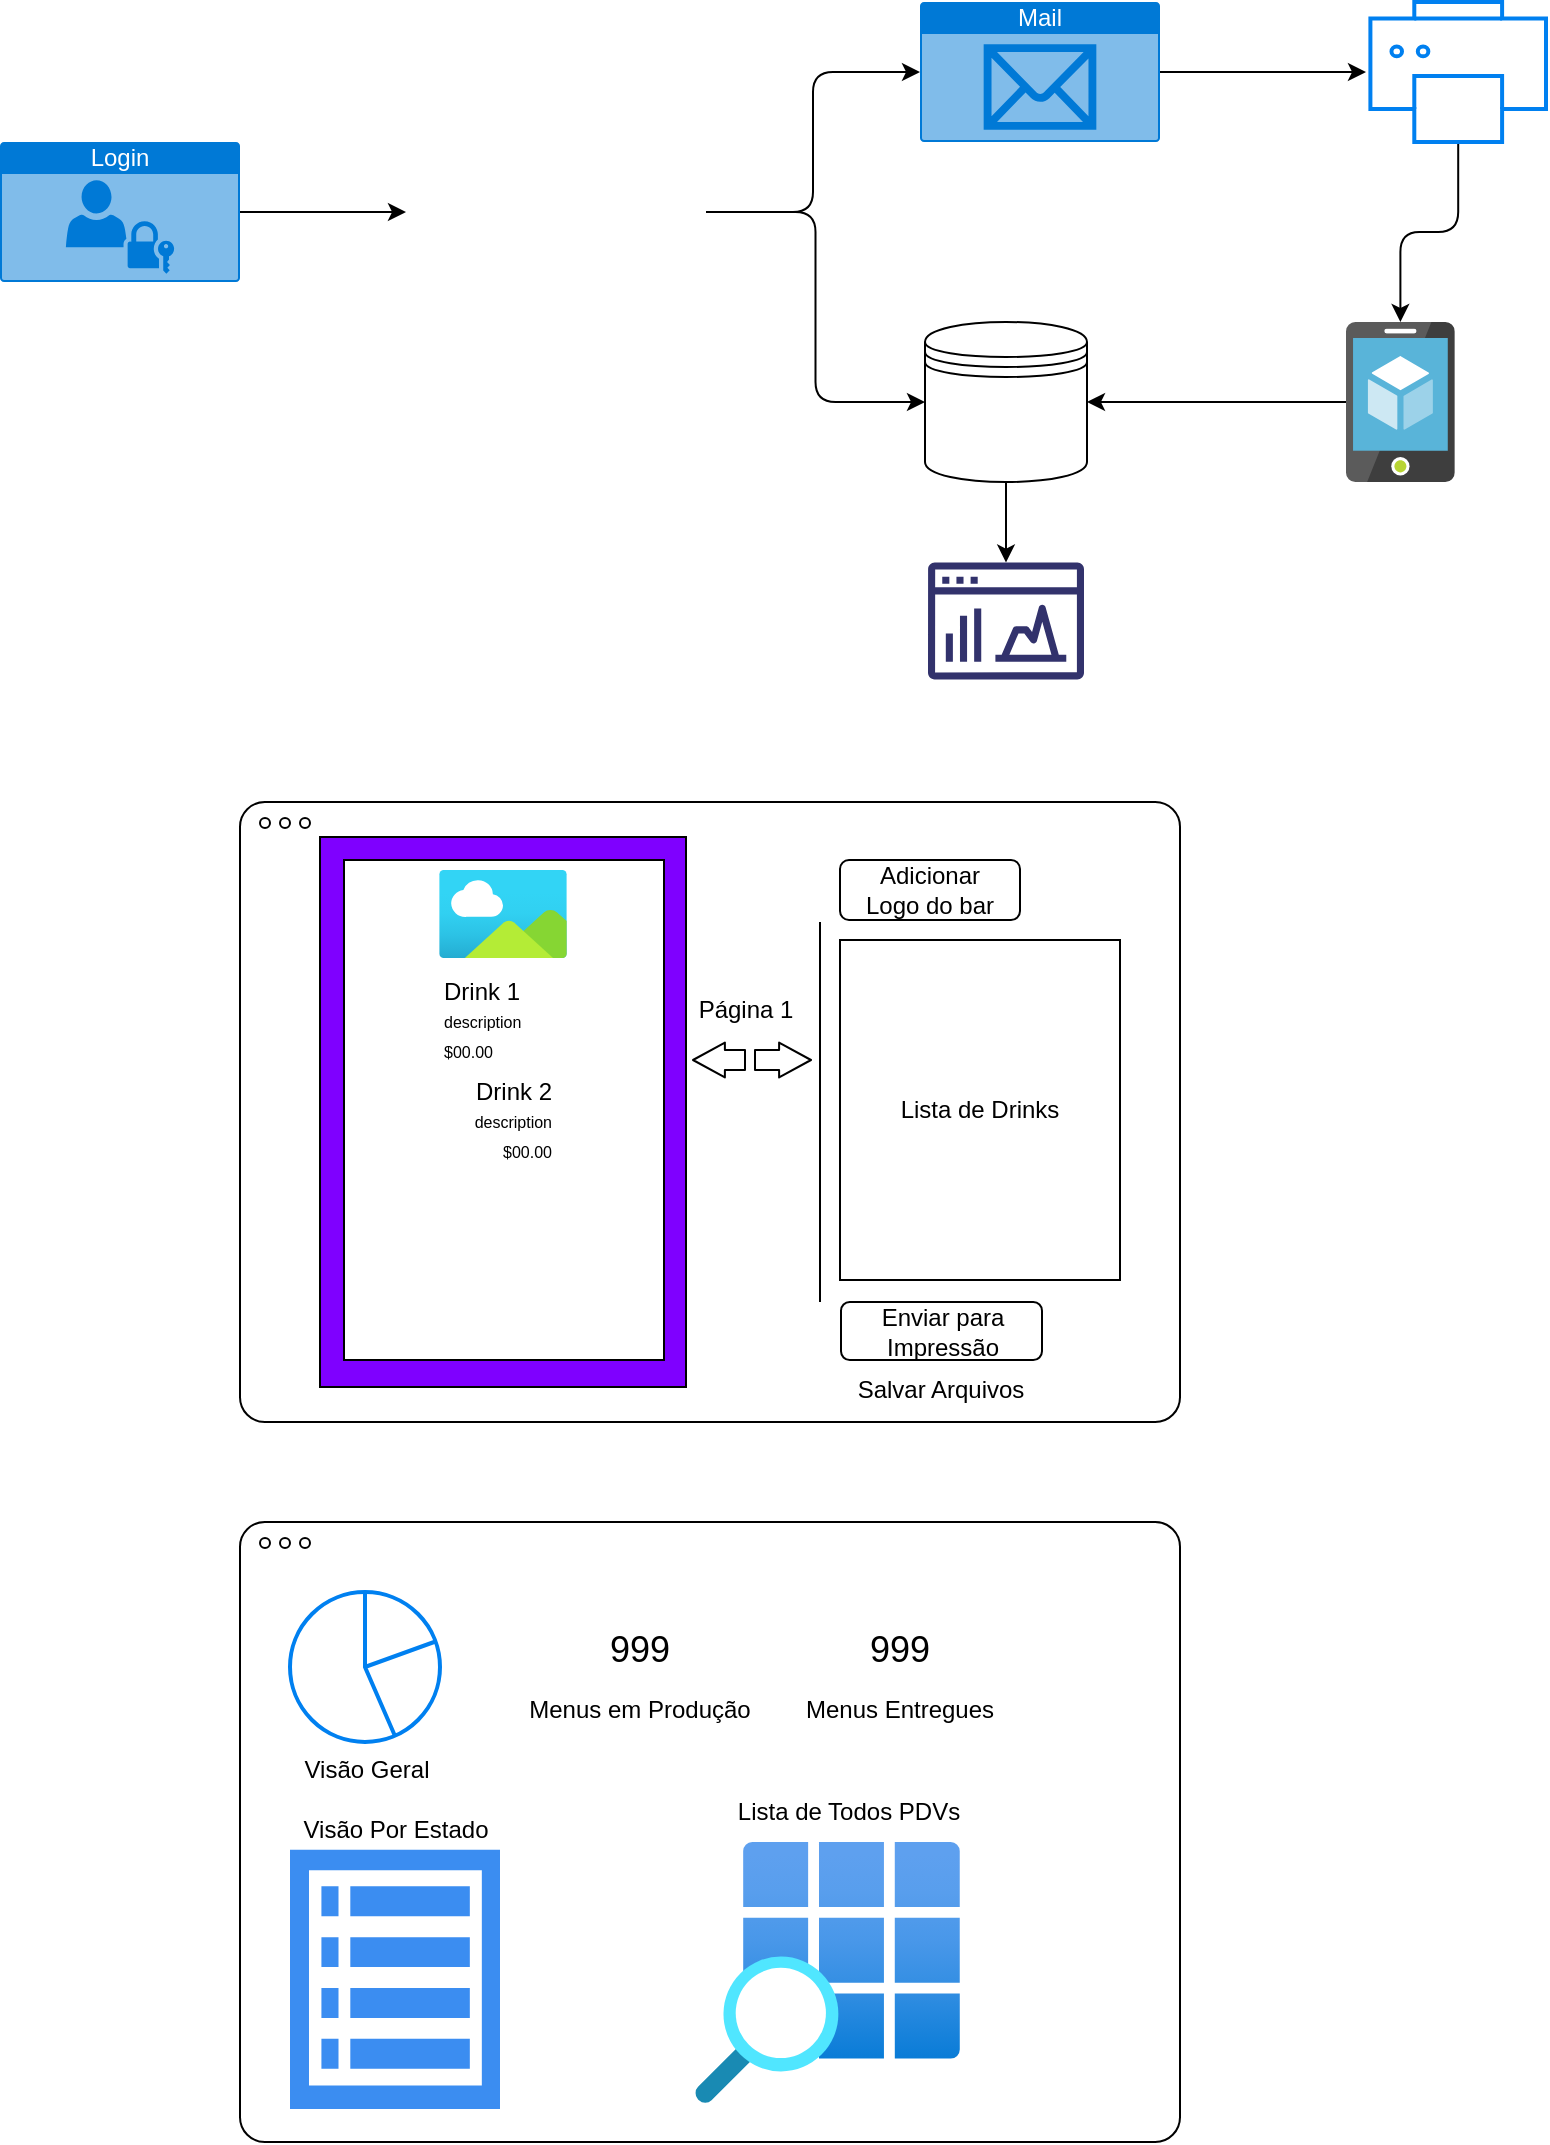 <mxfile version="24.4.6" type="github">
  <diagram name="Página-1" id="6R9JJOtjKGj8fc6TWFMS">
    <mxGraphModel dx="1713" dy="1253" grid="1" gridSize="10" guides="1" tooltips="1" connect="1" arrows="1" fold="1" page="1" pageScale="1" pageWidth="827" pageHeight="1169" math="0" shadow="0">
      <root>
        <mxCell id="0" />
        <mxCell id="1" parent="0" />
        <mxCell id="Hss3YwoFiNWpld6X_Bx8-16" style="edgeStyle=orthogonalEdgeStyle;orthogonalLoop=1;jettySize=auto;html=1;entryX=0;entryY=0.5;entryDx=0;entryDy=0;" edge="1" parent="1" source="Hss3YwoFiNWpld6X_Bx8-3" target="Hss3YwoFiNWpld6X_Bx8-8">
          <mxGeometry relative="1" as="geometry" />
        </mxCell>
        <mxCell id="Hss3YwoFiNWpld6X_Bx8-3" value="" style="shape=image;html=1;verticalAlign=top;verticalLabelPosition=bottom;labelBackgroundColor=#ffffff;imageAspect=0;aspect=fixed;image=https://cdn3.iconfinder.com/data/icons/forall/1062/window-128.png" vertex="1" parent="1">
          <mxGeometry x="223" y="100" width="150" height="150" as="geometry" />
        </mxCell>
        <mxCell id="Hss3YwoFiNWpld6X_Bx8-6" style="edgeStyle=orthogonalEdgeStyle;orthogonalLoop=1;jettySize=auto;html=1;exitX=1;exitY=0.5;exitDx=0;exitDy=0;exitPerimeter=0;entryX=0;entryY=0.5;entryDx=0;entryDy=0;" edge="1" parent="1" source="Hss3YwoFiNWpld6X_Bx8-5" target="Hss3YwoFiNWpld6X_Bx8-3">
          <mxGeometry relative="1" as="geometry" />
        </mxCell>
        <mxCell id="Hss3YwoFiNWpld6X_Bx8-5" value="Login" style="html=1;whiteSpace=wrap;strokeColor=none;fillColor=#0079D6;labelPosition=center;verticalLabelPosition=middle;verticalAlign=top;align=center;fontSize=12;outlineConnect=0;spacingTop=-6;fontColor=#FFFFFF;sketch=0;shape=mxgraph.sitemap.login;" vertex="1" parent="1">
          <mxGeometry x="20" y="140" width="120" height="70" as="geometry" />
        </mxCell>
        <mxCell id="Hss3YwoFiNWpld6X_Bx8-18" style="edgeStyle=orthogonalEdgeStyle;orthogonalLoop=1;jettySize=auto;html=1;" edge="1" parent="1" source="Hss3YwoFiNWpld6X_Bx8-7">
          <mxGeometry relative="1" as="geometry">
            <mxPoint x="703" y="105" as="targetPoint" />
          </mxGeometry>
        </mxCell>
        <mxCell id="Hss3YwoFiNWpld6X_Bx8-7" value="Mail" style="html=1;whiteSpace=wrap;strokeColor=none;fillColor=#0079D6;labelPosition=center;verticalLabelPosition=middle;verticalAlign=top;align=center;fontSize=12;outlineConnect=0;spacingTop=-6;fontColor=#FFFFFF;sketch=0;shape=mxgraph.sitemap.mail;" vertex="1" parent="1">
          <mxGeometry x="480" y="70" width="120" height="70" as="geometry" />
        </mxCell>
        <mxCell id="Hss3YwoFiNWpld6X_Bx8-14" style="edgeStyle=orthogonalEdgeStyle;orthogonalLoop=1;jettySize=auto;html=1;exitX=0.5;exitY=1;exitDx=0;exitDy=0;" edge="1" parent="1" source="Hss3YwoFiNWpld6X_Bx8-8" target="Hss3YwoFiNWpld6X_Bx8-11">
          <mxGeometry relative="1" as="geometry" />
        </mxCell>
        <mxCell id="Hss3YwoFiNWpld6X_Bx8-8" value="" style="shape=datastore;whiteSpace=wrap;html=1;" vertex="1" parent="1">
          <mxGeometry x="482.5" y="230" width="81" height="80" as="geometry" />
        </mxCell>
        <mxCell id="Hss3YwoFiNWpld6X_Bx8-11" value="" style="sketch=0;outlineConnect=0;fontColor=#232F3E;gradientColor=none;fillColor=#32326C;strokeColor=none;dashed=0;verticalLabelPosition=bottom;verticalAlign=top;align=center;html=1;fontSize=12;fontStyle=0;aspect=fixed;pointerEvents=1;shape=mxgraph.aws4.opensearch_dashboards;" vertex="1" parent="1">
          <mxGeometry x="484" y="350" width="78" height="59" as="geometry" />
        </mxCell>
        <mxCell id="Hss3YwoFiNWpld6X_Bx8-13" style="edgeStyle=orthogonalEdgeStyle;orthogonalLoop=1;jettySize=auto;html=1;entryX=1;entryY=0.5;entryDx=0;entryDy=0;" edge="1" parent="1" source="Hss3YwoFiNWpld6X_Bx8-12" target="Hss3YwoFiNWpld6X_Bx8-8">
          <mxGeometry relative="1" as="geometry" />
        </mxCell>
        <mxCell id="Hss3YwoFiNWpld6X_Bx8-12" value="" style="image;sketch=0;aspect=fixed;html=1;points=[];align=center;fontSize=12;image=img/lib/mscae/App_Service_Mobile_App.svg;" vertex="1" parent="1">
          <mxGeometry x="693" y="230" width="54.4" height="80" as="geometry" />
        </mxCell>
        <mxCell id="Hss3YwoFiNWpld6X_Bx8-15" style="edgeStyle=orthogonalEdgeStyle;orthogonalLoop=1;jettySize=auto;html=1;entryX=0;entryY=0.5;entryDx=0;entryDy=0;entryPerimeter=0;" edge="1" parent="1" source="Hss3YwoFiNWpld6X_Bx8-3" target="Hss3YwoFiNWpld6X_Bx8-7">
          <mxGeometry relative="1" as="geometry" />
        </mxCell>
        <mxCell id="Hss3YwoFiNWpld6X_Bx8-19" style="edgeStyle=orthogonalEdgeStyle;orthogonalLoop=1;jettySize=auto;html=1;" edge="1" parent="1" source="Hss3YwoFiNWpld6X_Bx8-17" target="Hss3YwoFiNWpld6X_Bx8-12">
          <mxGeometry relative="1" as="geometry" />
        </mxCell>
        <mxCell id="Hss3YwoFiNWpld6X_Bx8-17" value="" style="html=1;verticalLabelPosition=bottom;align=center;labelBackgroundColor=#ffffff;verticalAlign=top;strokeWidth=2;strokeColor=#0080F0;shadow=0;dashed=0;shape=mxgraph.ios7.icons.printer;" vertex="1" parent="1">
          <mxGeometry x="705.2" y="70" width="87.8" height="70" as="geometry" />
        </mxCell>
        <mxCell id="Hss3YwoFiNWpld6X_Bx8-22" value="" style="rounded=1;whiteSpace=wrap;html=1;arcSize=4;" vertex="1" parent="1">
          <mxGeometry x="140" y="470" width="470" height="310" as="geometry" />
        </mxCell>
        <mxCell id="Hss3YwoFiNWpld6X_Bx8-23" value="" style="ellipse;whiteSpace=wrap;html=1;aspect=fixed;" vertex="1" parent="1">
          <mxGeometry x="150" y="478" width="5" height="5" as="geometry" />
        </mxCell>
        <mxCell id="Hss3YwoFiNWpld6X_Bx8-25" value="" style="ellipse;whiteSpace=wrap;html=1;aspect=fixed;" vertex="1" parent="1">
          <mxGeometry x="160" y="478" width="5" height="5" as="geometry" />
        </mxCell>
        <mxCell id="Hss3YwoFiNWpld6X_Bx8-26" value="" style="ellipse;whiteSpace=wrap;html=1;aspect=fixed;" vertex="1" parent="1">
          <mxGeometry x="170" y="478" width="5" height="5" as="geometry" />
        </mxCell>
        <mxCell id="Hss3YwoFiNWpld6X_Bx8-29" value="" style="rounded=0;whiteSpace=wrap;html=1;fillColor=#7F00FF;" vertex="1" parent="1">
          <mxGeometry x="180" y="487.5" width="183" height="275" as="geometry" />
        </mxCell>
        <mxCell id="Hss3YwoFiNWpld6X_Bx8-30" value="" style="endArrow=none;html=1;" edge="1" parent="1">
          <mxGeometry width="50" height="50" relative="1" as="geometry">
            <mxPoint x="430" y="720" as="sourcePoint" />
            <mxPoint x="430" y="530" as="targetPoint" />
          </mxGeometry>
        </mxCell>
        <mxCell id="Hss3YwoFiNWpld6X_Bx8-31" value="Página 1" style="text;html=1;align=center;verticalAlign=middle;whiteSpace=wrap;rounded=0;" vertex="1" parent="1">
          <mxGeometry x="363" y="559" width="60" height="30" as="geometry" />
        </mxCell>
        <mxCell id="Hss3YwoFiNWpld6X_Bx8-32" value="" style="shape=flexArrow;endArrow=classic;html=1;endWidth=6.452;endSize=4.981;" edge="1" parent="1">
          <mxGeometry width="50" height="50" relative="1" as="geometry">
            <mxPoint x="397" y="599" as="sourcePoint" />
            <mxPoint x="426" y="599" as="targetPoint" />
          </mxGeometry>
        </mxCell>
        <mxCell id="Hss3YwoFiNWpld6X_Bx8-33" value="" style="shape=flexArrow;endArrow=classic;html=1;endWidth=6.452;endSize=4.981;" edge="1" parent="1">
          <mxGeometry width="50" height="50" relative="1" as="geometry">
            <mxPoint x="393" y="599" as="sourcePoint" />
            <mxPoint x="366" y="599" as="targetPoint" />
          </mxGeometry>
        </mxCell>
        <mxCell id="Hss3YwoFiNWpld6X_Bx8-35" value="" style="rounded=0;whiteSpace=wrap;html=1;" vertex="1" parent="1">
          <mxGeometry x="192" y="499" width="160" height="250" as="geometry" />
        </mxCell>
        <mxCell id="Hss3YwoFiNWpld6X_Bx8-37" value="" style="image;aspect=fixed;html=1;points=[];align=center;fontSize=12;image=img/lib/azure2/general/Image.svg;" vertex="1" parent="1">
          <mxGeometry x="239.5" y="504" width="64" height="44" as="geometry" />
        </mxCell>
        <mxCell id="Hss3YwoFiNWpld6X_Bx8-39" value="" style="shape=image;html=1;verticalAlign=top;verticalLabelPosition=bottom;labelBackgroundColor=#ffffff;imageAspect=0;aspect=fixed;image=https://cdn3.iconfinder.com/data/icons/summertime-6/512/juice-128.png" vertex="1" parent="1">
          <mxGeometry x="197" y="548" width="60" height="60" as="geometry" />
        </mxCell>
        <mxCell id="Hss3YwoFiNWpld6X_Bx8-40" value="&lt;font style=&quot;font-size: 12px;&quot;&gt;Drink 1&lt;/font&gt;&lt;div&gt;&lt;font style=&quot;font-size: 8px;&quot;&gt;description&lt;/font&gt;&lt;/div&gt;&lt;div&gt;&lt;font style=&quot;font-size: 8px;&quot;&gt;$00.00&lt;/font&gt;&lt;/div&gt;" style="text;html=1;align=left;verticalAlign=middle;whiteSpace=wrap;rounded=0;" vertex="1" parent="1">
          <mxGeometry x="239.5" y="559" width="100.5" height="40" as="geometry" />
        </mxCell>
        <mxCell id="Hss3YwoFiNWpld6X_Bx8-41" value="" style="shape=image;html=1;verticalAlign=top;verticalLabelPosition=bottom;labelBackgroundColor=#ffffff;imageAspect=0;aspect=fixed;image=https://cdn3.iconfinder.com/data/icons/summertime-6/512/juice-128.png" vertex="1" parent="1">
          <mxGeometry x="290" y="599" width="60" height="60" as="geometry" />
        </mxCell>
        <mxCell id="Hss3YwoFiNWpld6X_Bx8-42" value="&lt;font style=&quot;font-size: 12px;&quot;&gt;Drink 2&lt;/font&gt;&lt;div&gt;&lt;font style=&quot;font-size: 8px;&quot;&gt;description&lt;/font&gt;&lt;/div&gt;&lt;div&gt;&lt;font style=&quot;font-size: 8px;&quot;&gt;$00.00&lt;/font&gt;&lt;/div&gt;" style="text;html=1;align=right;verticalAlign=middle;whiteSpace=wrap;rounded=0;" vertex="1" parent="1">
          <mxGeometry x="197" y="609" width="100.5" height="40" as="geometry" />
        </mxCell>
        <mxCell id="Hss3YwoFiNWpld6X_Bx8-44" value="" style="rounded=1;whiteSpace=wrap;html=1;" vertex="1" parent="1">
          <mxGeometry x="440" y="499" width="90" height="30" as="geometry" />
        </mxCell>
        <mxCell id="Hss3YwoFiNWpld6X_Bx8-43" value="Adicionar Logo do bar" style="text;html=1;align=center;verticalAlign=middle;whiteSpace=wrap;rounded=0;" vertex="1" parent="1">
          <mxGeometry x="445" y="499" width="80" height="30" as="geometry" />
        </mxCell>
        <mxCell id="Hss3YwoFiNWpld6X_Bx8-48" value="Lista de Drinks" style="rounded=0;whiteSpace=wrap;html=1;" vertex="1" parent="1">
          <mxGeometry x="440" y="539" width="140" height="170" as="geometry" />
        </mxCell>
        <mxCell id="Hss3YwoFiNWpld6X_Bx8-50" value="Enviar para Impressão" style="rounded=1;whiteSpace=wrap;html=1;" vertex="1" parent="1">
          <mxGeometry x="440.5" y="720" width="100.5" height="29" as="geometry" />
        </mxCell>
        <mxCell id="Hss3YwoFiNWpld6X_Bx8-51" value="Salvar Arquivos" style="text;html=1;align=center;verticalAlign=middle;whiteSpace=wrap;rounded=0;" vertex="1" parent="1">
          <mxGeometry x="439.25" y="749" width="103" height="30" as="geometry" />
        </mxCell>
        <mxCell id="Hss3YwoFiNWpld6X_Bx8-52" value="" style="rounded=1;whiteSpace=wrap;html=1;arcSize=4;" vertex="1" parent="1">
          <mxGeometry x="140" y="830" width="470" height="310" as="geometry" />
        </mxCell>
        <mxCell id="Hss3YwoFiNWpld6X_Bx8-53" value="" style="ellipse;whiteSpace=wrap;html=1;aspect=fixed;" vertex="1" parent="1">
          <mxGeometry x="150" y="838" width="5" height="5" as="geometry" />
        </mxCell>
        <mxCell id="Hss3YwoFiNWpld6X_Bx8-54" value="" style="ellipse;whiteSpace=wrap;html=1;aspect=fixed;" vertex="1" parent="1">
          <mxGeometry x="160" y="838" width="5" height="5" as="geometry" />
        </mxCell>
        <mxCell id="Hss3YwoFiNWpld6X_Bx8-55" value="" style="ellipse;whiteSpace=wrap;html=1;aspect=fixed;" vertex="1" parent="1">
          <mxGeometry x="170" y="838" width="5" height="5" as="geometry" />
        </mxCell>
        <mxCell id="Hss3YwoFiNWpld6X_Bx8-73" value="Visão Geral" style="html=1;verticalLabelPosition=bottom;align=center;labelBackgroundColor=#ffffff;verticalAlign=top;strokeWidth=2;strokeColor=#0080F0;shadow=0;dashed=0;shape=mxgraph.ios7.icons.pie_chart;" vertex="1" parent="1">
          <mxGeometry x="165" y="865" width="75" height="75" as="geometry" />
        </mxCell>
        <mxCell id="Hss3YwoFiNWpld6X_Bx8-74" value="&lt;font style=&quot;font-size: 18px;&quot;&gt;999&lt;/font&gt;" style="text;html=1;align=center;verticalAlign=middle;whiteSpace=wrap;rounded=0;" vertex="1" parent="1">
          <mxGeometry x="310" y="879" width="60" height="30" as="geometry" />
        </mxCell>
        <mxCell id="Hss3YwoFiNWpld6X_Bx8-75" value="Menus em Produção" style="text;html=1;align=center;verticalAlign=middle;whiteSpace=wrap;rounded=0;" vertex="1" parent="1">
          <mxGeometry x="275" y="909" width="130" height="30" as="geometry" />
        </mxCell>
        <mxCell id="Hss3YwoFiNWpld6X_Bx8-76" value="&lt;font style=&quot;font-size: 18px;&quot;&gt;999&lt;/font&gt;" style="text;html=1;align=center;verticalAlign=middle;whiteSpace=wrap;rounded=0;" vertex="1" parent="1">
          <mxGeometry x="440" y="879" width="60" height="30" as="geometry" />
        </mxCell>
        <mxCell id="Hss3YwoFiNWpld6X_Bx8-77" value="Menus Entregues" style="text;html=1;align=center;verticalAlign=middle;whiteSpace=wrap;rounded=0;" vertex="1" parent="1">
          <mxGeometry x="405" y="909" width="130" height="30" as="geometry" />
        </mxCell>
        <mxCell id="Hss3YwoFiNWpld6X_Bx8-78" value="" style="sketch=0;html=1;aspect=fixed;strokeColor=none;shadow=0;fillColor=#3B8DF1;verticalAlign=top;labelPosition=center;verticalLabelPosition=bottom;shape=mxgraph.gcp2.view_list" vertex="1" parent="1">
          <mxGeometry x="165" y="993.87" width="105" height="129.63" as="geometry" />
        </mxCell>
        <mxCell id="Hss3YwoFiNWpld6X_Bx8-79" value="Visão Por Estado" style="text;html=1;align=center;verticalAlign=middle;whiteSpace=wrap;rounded=0;" vertex="1" parent="1">
          <mxGeometry x="147.5" y="969" width="140" height="30" as="geometry" />
        </mxCell>
        <mxCell id="Hss3YwoFiNWpld6X_Bx8-80" value="" style="image;aspect=fixed;html=1;points=[];align=center;fontSize=12;image=img/lib/azure2/general/Resource_Group_List.svg;" vertex="1" parent="1">
          <mxGeometry x="367.61" y="990" width="132.39" height="130.44" as="geometry" />
        </mxCell>
        <mxCell id="Hss3YwoFiNWpld6X_Bx8-81" value="Lista de Todos PDVs" style="text;html=1;align=center;verticalAlign=middle;whiteSpace=wrap;rounded=0;" vertex="1" parent="1">
          <mxGeometry x="380" y="960" width="128.81" height="30" as="geometry" />
        </mxCell>
      </root>
    </mxGraphModel>
  </diagram>
</mxfile>
